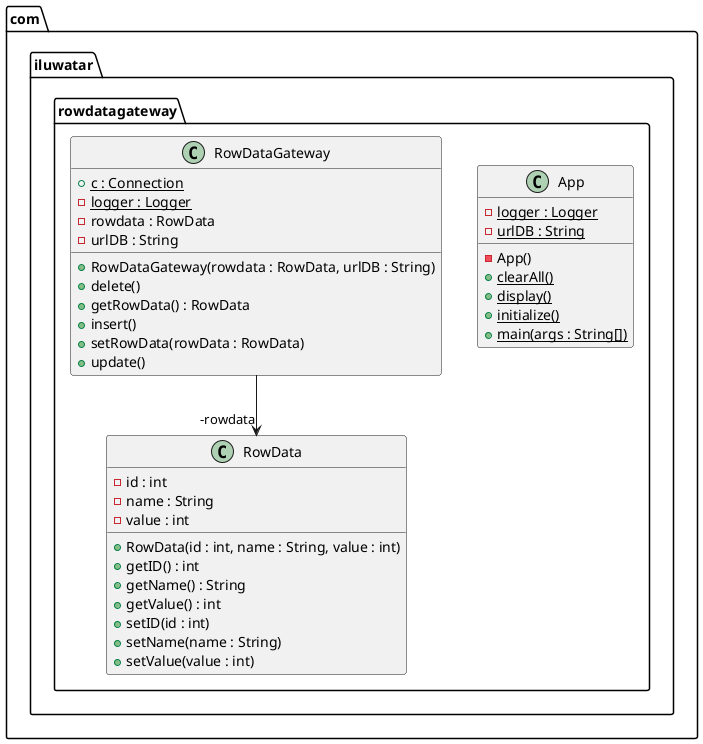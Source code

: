 @startuml
package com.iluwatar.rowdatagateway {
  class App {
    - logger : Logger {static}
    - urlDB : String {static}
    - App()
    + clearAll() {static}
    + display() {static}
    + initialize() {static}
    + main(args : String[]) {static}
  }
  class RowData {
    - id : int
    - name : String
    - value : int
    + RowData(id : int, name : String, value : int)
    + getID() : int
    + getName() : String
    + getValue() : int
    + setID(id : int)
    + setName(name : String)
    + setValue(value : int)
  }
  class RowDataGateway {
    + c : Connection {static}
    - logger : Logger {static}
    - rowdata : RowData
    - urlDB : String
    + RowDataGateway(rowdata : RowData, urlDB : String)
    + delete()
    + getRowData() : RowData
    + insert()
    + setRowData(rowData : RowData)
    + update()
  }
}
RowDataGateway -->  "-rowdata" RowData
@enduml